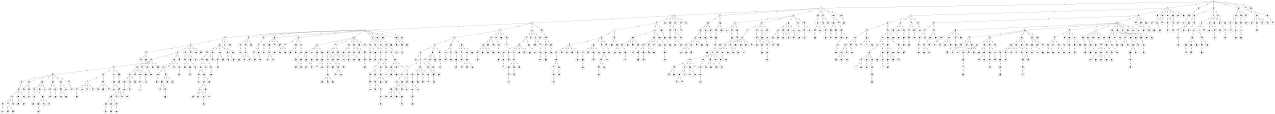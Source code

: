 graph G {
size="8.5,11;"
ratio = "expand;"
fixedsize="true;"
overlap="scale;"
node[shape=circle,width=.12,hight=.12,fontsize=12]
edge[fontsize=12]

0[label=" 0" color=black, pos="0.3395064,1.0962011!"];
1[label=" 1" color=black, pos="0.77637765,1.3582409!"];
2[label=" 2" color=black, pos="2.9423956,2.3498308!"];
3[label=" 3" color=black, pos="2.1134867,1.6582858!"];
4[label=" 4" color=black, pos="0.23690998,0.043900684!"];
5[label=" 5" color=black, pos="0.0029024966,0.4912035!"];
6[label=" 6" color=black, pos="2.8452371,0.11715505!"];
7[label=" 7" color=black, pos="1.3105057,2.2762075!"];
8[label=" 8" color=black, pos="1.2024013,2.4369255!"];
9[label=" 9" color=black, pos="2.1273454,2.5940299!"];
10[label=" 10" color=black, pos="0.078427997,0.57069494!"];
11[label=" 11" color=black, pos="1.0137232,1.511994!"];
12[label=" 12" color=black, pos="1.8530012,2.0099184!"];
13[label=" 13" color=black, pos="2.5220819,0.41030826!"];
14[label=" 14" color=black, pos="1.9890522,1.2205827!"];
15[label=" 15" color=black, pos="2.1786314,2.9495701!"];
16[label=" 16" color=black, pos="2.8691987,2.3598116!"];
17[label=" 17" color=black, pos="0.18166197,1.0662851!"];
18[label=" 18" color=black, pos="2.8977023,1.4520047!"];
19[label=" 19" color=black, pos="0.86596077,0.16205864!"];
20[label=" 20" color=black, pos="0.51989344,2.5748656!"];
21[label=" 21" color=black, pos="1.673099,2.4092944!"];
22[label=" 22" color=black, pos="1.5126372,0.9617092!"];
23[label=" 23" color=black, pos="2.1266673,2.0723013!"];
24[label=" 24" color=black, pos="0.29777489,2.9924101!"];
25[label=" 25" color=black, pos="0.38595448,1.7395268!"];
26[label=" 26" color=black, pos="0.69567522,1.1950823!"];
27[label=" 27" color=black, pos="1.1555302,0.28059793!"];
28[label=" 28" color=black, pos="0.52911799,2.717399!"];
29[label=" 29" color=black, pos="0.84063739,1.8643683!"];
30[label=" 30" color=black, pos="2.7565705,2.0445431!"];
31[label=" 31" color=black, pos="1.7373568,0.87910374!"];
32[label=" 32" color=black, pos="0.54895727,0.5145685!"];
33[label=" 33" color=black, pos="0.93020905,1.2185685!"];
34[label=" 34" color=black, pos="1.4456268,1.1875203!"];
35[label=" 35" color=black, pos="2.7707917,2.2765807!"];
36[label=" 36" color=black, pos="2.3235817,2.5021267!"];
37[label=" 37" color=black, pos="0.12067309,1.5174937!"];
38[label=" 38" color=black, pos="0.19257241,0.76048135!"];
39[label=" 39" color=black, pos="2.6788811,1.9650608!"];
40[label=" 40" color=black, pos="0.51109895,1.1627501!"];
41[label=" 41" color=black, pos="2.7337246,2.0671923!"];
42[label=" 42" color=black, pos="0.79496944,1.7805085!"];
43[label=" 43" color=black, pos="1.7228307,2.8656708!"];
44[label=" 44" color=black, pos="2.0510688,1.2106316!"];
45[label=" 45" color=black, pos="1.7342924,2.0489855!"];
46[label=" 46" color=black, pos="1.290162,1.856794!"];
47[label=" 47" color=black, pos="1.4490519,1.1968816!"];
48[label=" 48" color=black, pos="0.30148407,1.4014589!"];
49[label=" 49" color=black, pos="1.7409504,1.2145602!"];
50[label=" 50" color=black, pos="0.72336367,0.10168093!"];
51[label=" 51" color=black, pos="0.052157778,0.49260687!"];
52[label=" 52" color=black, pos="0.33514915,0.27496847!"];
53[label=" 53" color=black, pos="1.4313637,2.9963063!"];
54[label=" 54" color=black, pos="1.1334208,2.6905689!"];
55[label=" 55" color=black, pos="2.6749551,0.54262359!"];
56[label=" 56" color=black, pos="0.24708219,0.011647853!"];
57[label=" 57" color=black, pos="2.4127336,2.5239524!"];
58[label=" 58" color=black, pos="2.2212767,0.58229168!"];
59[label=" 59" color=black, pos="2.592985,0.37666102!"];
60[label=" 60" color=black, pos="2.778137,0.99757569!"];
61[label=" 61" color=black, pos="0.97558344,2.9310265!"];
62[label=" 62" color=black, pos="2.8469823,1.6914769!"];
63[label=" 63" color=black, pos="2.5090459,0.49837656!"];
64[label=" 64" color=black, pos="1.178183,2.7441606!"];
65[label=" 65" color=black, pos="1.7362324,0.72701388!"];
66[label=" 66" color=black, pos="2.8937463,1.2309435!"];
67[label=" 67" color=black, pos="2.3842041,2.4148655!"];
68[label=" 68" color=black, pos="0.25923403,0.37184188!"];
69[label=" 69" color=black, pos="0.40632318,2.3438217!"];
70[label=" 70" color=black, pos="0.92446375,0.77524294!"];
71[label=" 71" color=black, pos="0.26939917,2.1896377!"];
72[label=" 72" color=black, pos="0.78364392,2.0384988!"];
73[label=" 73" color=black, pos="1.2019113,1.4773854!"];
74[label=" 74" color=black, pos="2.0748182,1.5823889!"];
75[label=" 75" color=black, pos="2.3159335,1.6213635!"];
76[label=" 76" color=black, pos="0.40969548,0.80998502!"];
77[label=" 77" color=black, pos="0.29607372,1.0693242!"];
78[label=" 78" color=black, pos="1.1891054,2.6540471!"];
79[label=" 79" color=black, pos="1.1181866,1.9060867!"];
80[label=" 80" color=black, pos="0.77748304,2.4217069!"];
81[label=" 81" color=black, pos="2.7100981,2.0750519!"];
82[label=" 82" color=black, pos="2.6074213,2.2439387!"];
83[label=" 83" color=black, pos="1.6546951,1.4985224!"];
84[label=" 84" color=black, pos="2.8585075,1.8804092!"];
85[label=" 85" color=black, pos="2.4623141,2.3751187!"];
86[label=" 86" color=black, pos="0.79430055,0.10992399!"];
87[label=" 87" color=black, pos="1.8728505,1.8143177!"];
88[label=" 88" color=black, pos="2.9605961,2.6297279!"];
89[label=" 89" color=black, pos="1.1351169,2.4556106!"];
90[label=" 90" color=black, pos="0.36222058,1.6658931!"];
91[label=" 91" color=black, pos="0.56485135,0.081306294!"];
92[label=" 92" color=black, pos="1.4729228,1.57794!"];
93[label=" 93" color=black, pos="2.911449,0.58665643!"];
94[label=" 94" color=black, pos="0.98222448,1.6182367!"];
95[label=" 95" color=black, pos="2.7125911,0.50540856!"];
96[label=" 96" color=black, pos="0.66857901,1.3438815!"];
97[label=" 97" color=black, pos="0.83991624,0.54623421!"];
98[label=" 98" color=black, pos="2.4990413,0.21905252!"];
99[label=" 99" color=black, pos="2.3765427,1.4872515!"];
100[label=" 100" color=black, pos="0.26207436,1.7847025!"];
101[label=" 101" color=black, pos="2.0182502,0.87927284!"];
102[label=" 102" color=black, pos="1.0679394,1.8555497!"];
103[label=" 103" color=black, pos="0.93006394,0.45371775!"];
104[label=" 104" color=black, pos="1.4960947,0.40233892!"];
105[label=" 105" color=black, pos="1.5970913,2.5381478!"];
106[label=" 106" color=black, pos="2.1607004,1.1600252!"];
107[label=" 107" color=black, pos="0.057559087,1.3867087!"];
108[label=" 108" color=black, pos="2.7124682,1.4931568!"];
109[label=" 109" color=black, pos="1.5427703,2.7311931!"];
110[label=" 110" color=black, pos="1.8699391,2.3912402!"];
111[label=" 111" color=black, pos="1.9477011,2.398646!"];
112[label=" 112" color=black, pos="0.64255717,1.7798067!"];
113[label=" 113" color=black, pos="1.7495581,0.3357811!"];
114[label=" 114" color=black, pos="0.075154719,1.4475017!"];
115[label=" 115" color=black, pos="0.14308306,1.4523473!"];
116[label=" 116" color=black, pos="1.0056217,1.5862697!"];
117[label=" 117" color=black, pos="0.31793364,1.1591016!"];
118[label=" 118" color=black, pos="0.90420565,0.98787587!"];
119[label=" 119" color=black, pos="2.3952997,1.2957025!"];
120[label=" 120" color=black, pos="1.1875069,2.2775054!"];
121[label=" 121" color=black, pos="2.3934636,0.84732347!"];
122[label=" 122" color=black, pos="1.1090928,1.6013321!"];
123[label=" 123" color=black, pos="1.1290356,2.1077272!"];
124[label=" 124" color=black, pos="1.9991834,1.6830492!"];
125[label=" 125" color=black, pos="2.0114597,0.50498983!"];
126[label=" 126" color=black, pos="1.3924927,2.7675721!"];
127[label=" 127" color=black, pos="0.87938762,1.8256493!"];
128[label=" 128" color=black, pos="0.13878373,0.0039594467!"];
129[label=" 129" color=black, pos="1.7164412,0.00086567085!"];
130[label=" 130" color=black, pos="0.14610805,2.07771!"];
131[label=" 131" color=black, pos="1.6558772,2.4098009!"];
132[label=" 132" color=black, pos="0.87943403,2.9721776!"];
133[label=" 133" color=black, pos="0.93500102,0.80655913!"];
134[label=" 134" color=black, pos="0.97003318,2.1152861!"];
135[label=" 135" color=black, pos="1.6374058,1.9163153!"];
136[label=" 136" color=black, pos="1.0440902,2.3084369!"];
137[label=" 137" color=black, pos="0.77155764,1.5860655!"];
138[label=" 138" color=black, pos="1.9115003,0.19280931!"];
139[label=" 139" color=black, pos="0.84921257,2.2224381!"];
140[label=" 140" color=black, pos="1.6954603,0.61954036!"];
141[label=" 141" color=black, pos="1.6717833,1.9579551!"];
142[label=" 142" color=black, pos="2.0002307,2.4912372!"];
143[label=" 143" color=black, pos="0.014176656,0.413826!"];
144[label=" 144" color=black, pos="0.32782724,1.8187982!"];
145[label=" 145" color=black, pos="2.0315654,2.0170506!"];
146[label=" 146" color=black, pos="0.068639098,0.51044324!"];
147[label=" 147" color=black, pos="0.81247009,2.6464983!"];
148[label=" 148" color=black, pos="1.9274971,0.13839176!"];
149[label=" 149" color=black, pos="2.6921381,1.2410968!"];
150[label=" 150" color=black, pos="1.169588,2.3300053!"];
151[label=" 151" color=black, pos="2.1398866,1.2420315!"];
152[label=" 152" color=black, pos="0.46609418,1.5670987!"];
153[label=" 153" color=black, pos="1.4656934,0.44072527!"];
154[label=" 154" color=black, pos="1.7940092,2.4521842!"];
155[label=" 155" color=black, pos="0.68404987,1.1144097!"];
156[label=" 156" color=black, pos="0.36472108,1.2108274!"];
157[label=" 157" color=black, pos="2.3491483,0.74922805!"];
158[label=" 158" color=black, pos="1.1842583,0.70250097!"];
159[label=" 159" color=black, pos="1.8230647,1.7918588!"];
160[label=" 160" color=black, pos="0.0053621982,2.7868185!"];
161[label=" 161" color=black, pos="2.9431068,0.0053880918!"];
162[label=" 162" color=black, pos="2.1787122,1.3435953!"];
163[label=" 163" color=black, pos="0.5562547,0.47430912!"];
164[label=" 164" color=black, pos="0.71080642,0.977835!"];
165[label=" 165" color=black, pos="1.1370608,2.578691!"];
166[label=" 166" color=black, pos="0.80629644,0.64546408!"];
167[label=" 167" color=black, pos="0.22572444,2.9185201!"];
168[label=" 168" color=black, pos="2.7962803,2.7021422!"];
169[label=" 169" color=black, pos="0.93288224,0.47650307!"];
170[label=" 170" color=black, pos="0.16510258,0.97435657!"];
171[label=" 171" color=black, pos="0.27810329,1.6423331!"];
172[label=" 172" color=black, pos="1.1338022,2.0488644!"];
173[label=" 173" color=black, pos="2.3472311,1.5921822!"];
174[label=" 174" color=black, pos="0.90874735,0.78288872!"];
175[label=" 175" color=black, pos="1.6749691,1.3655584!"];
176[label=" 176" color=black, pos="2.4067473,0.21063652!"];
177[label=" 177" color=black, pos="1.775231,0.45122399!"];
178[label=" 178" color=black, pos="0.50723793,1.6616908!"];
179[label=" 179" color=black, pos="0.87424625,2.7742509!"];
180[label=" 180" color=black, pos="0.92419197,0.27891151!"];
181[label=" 181" color=black, pos="1.4506707,1.4249507!"];
182[label=" 182" color=black, pos="0.10873996,2.4938899!"];
183[label=" 183" color=black, pos="0.90924815,0.25495848!"];
184[label=" 184" color=black, pos="2.9271489,0.65562496!"];
185[label=" 185" color=black, pos="2.1527346,0.64271345!"];
186[label=" 186" color=black, pos="0.53242951,0.44531376!"];
187[label=" 187" color=black, pos="1.6084282,0.41472424!"];
188[label=" 188" color=black, pos="1.04268,2.8040433!"];
189[label=" 189" color=black, pos="2.5647294,2.8527688!"];
190[label=" 190" color=black, pos="2.4368333,2.4571785!"];
191[label=" 191" color=black, pos="0.20610693,2.6620769!"];
192[label=" 192" color=black, pos="1.177732,1.8356358!"];
193[label=" 193" color=black, pos="2.4245508,2.9904391!"];
194[label=" 194" color=black, pos="2.7827535,1.3636561!"];
195[label=" 195" color=black, pos="0.65531754,2.9238018!"];
196[label=" 196" color=black, pos="0.47201605,1.1913483!"];
197[label=" 197" color=black, pos="1.956839,1.7102149!"];
198[label=" 198" color=black, pos="1.3907757,2.7397537!"];
199[label=" 199" color=black, pos="1.8795303,0.73013853!"];
200[label=" 200" color=black, pos="1.7195324,1.3877288!"];
201[label=" 201" color=black, pos="1.0441235,1.1010635!"];
202[label=" 202" color=black, pos="2.8139208,2.2180586!"];
203[label=" 203" color=black, pos="0.24309987,0.16723589!"];
204[label=" 204" color=black, pos="0.86970553,2.7518614!"];
205[label=" 205" color=black, pos="2.4027013,2.2202168!"];
206[label=" 206" color=black, pos="1.6294697,0.39035966!"];
207[label=" 207" color=black, pos="1.3618011,2.5662623!"];
208[label=" 208" color=black, pos="1.6862725,1.2254168!"];
209[label=" 209" color=black, pos="2.3321591,0.55727292!"];
210[label=" 210" color=black, pos="1.7911999,0.61531822!"];
211[label=" 211" color=black, pos="2.917192,0.74941566!"];
212[label=" 212" color=black, pos="2.1411383,2.613442!"];
213[label=" 213" color=black, pos="1.9633534,0.33731653!"];
214[label=" 214" color=black, pos="2.7936294,0.10182306!"];
215[label=" 215" color=black, pos="1.8481744,1.2367641!"];
216[label=" 216" color=black, pos="2.6220765,2.2648428!"];
217[label=" 217" color=black, pos="1.7886611,2.1003155!"];
218[label=" 218" color=black, pos="2.5974473,0.61416078!"];
219[label=" 219" color=black, pos="1.4981878,0.3015368!"];
220[label=" 220" color=black, pos="2.8648535,0.18316562!"];
221[label=" 221" color=black, pos="0.74863767,0.42102994!"];
222[label=" 222" color=black, pos="0.24815833,1.6976975!"];
223[label=" 223" color=black, pos="2.1909384,1.6307796!"];
224[label=" 224" color=black, pos="1.3966424,0.76725044!"];
225[label=" 225" color=black, pos="1.7177381,2.7651646!"];
226[label=" 226" color=black, pos="2.5831996,2.8298247!"];
227[label=" 227" color=black, pos="1.7429018,2.7207135!"];
228[label=" 228" color=black, pos="0.046340288,0.43596219!"];
229[label=" 229" color=black, pos="2.4243612,1.337245!"];
230[label=" 230" color=black, pos="0.37984514,1.7688523!"];
231[label=" 231" color=black, pos="1.969404,0.38379836!"];
232[label=" 232" color=black, pos="2.2952542,1.55135!"];
233[label=" 233" color=black, pos="0.018614706,2.3281777!"];
234[label=" 234" color=black, pos="0.69583989,1.6832017!"];
235[label=" 235" color=black, pos="0.28936384,0.046496988!"];
236[label=" 236" color=black, pos="2.3077943,0.13068208!"];
237[label=" 237" color=black, pos="0.33945131,0.40467512!"];
238[label=" 238" color=black, pos="0.50286954,0.29007995!"];
239[label=" 239" color=black, pos="2.5731593,1.83832!"];
240[label=" 240" color=black, pos="2.8249271,2.8814059!"];
241[label=" 241" color=black, pos="1.7061845,1.4453561!"];
242[label=" 242" color=black, pos="0.36758599,1.8407661!"];
243[label=" 243" color=black, pos="1.532473,1.992654!"];
244[label=" 244" color=black, pos="1.3697222,0.57242287!"];
245[label=" 245" color=black, pos="2.5912631,2.42847!"];
246[label=" 246" color=black, pos="1.1506254,2.5664062!"];
247[label=" 247" color=black, pos="1.3924283,1.5921982!"];
248[label=" 248" color=black, pos="2.7943962,2.0608972!"];
249[label=" 249" color=black, pos="2.6831877,1.9026051!"];
250[label=" 250" color=black, pos="0.63481113,0.70772349!"];
251[label=" 251" color=black, pos="1.6306342,1.0075515!"];
252[label=" 252" color=black, pos="2.8237135,1.70953!"];
253[label=" 253" color=black, pos="2.5570723,2.5091092!"];
254[label=" 254" color=black, pos="1.85655,0.43148243!"];
255[label=" 255" color=black, pos="2.4802416,1.4663336!"];
256[label=" 256" color=black, pos="1.4972847,0.77521845!"];
257[label=" 257" color=black, pos="1.0334841,0.23124603!"];
258[label=" 258" color=black, pos="0.42119465,0.83557937!"];
259[label=" 259" color=black, pos="2.639347,0.052185314!"];
260[label=" 260" color=black, pos="1.4231052,1.878037!"];
261[label=" 261" color=black, pos="0.89971535,1.6878753!"];
262[label=" 262" color=black, pos="2.4626617,1.0052436!"];
263[label=" 263" color=black, pos="2.1430383,0.21754111!"];
264[label=" 264" color=black, pos="1.998808,2.8207954!"];
265[label=" 265" color=black, pos="0.67058306,1.7005873!"];
266[label=" 266" color=black, pos="0.99101096,1.1436066!"];
267[label=" 267" color=black, pos="1.3792975,0.093418383!"];
268[label=" 268" color=black, pos="2.9575072,0.78258022!"];
269[label=" 269" color=black, pos="2.3586017,2.6134879!"];
270[label=" 270" color=black, pos="2.5898132,0.76416671!"];
271[label=" 271" color=black, pos="1.0903086,0.37317455!"];
272[label=" 272" color=black, pos="0.97446737,2.1214086!"];
273[label=" 273" color=black, pos="1.2460114,1.7368281!"];
274[label=" 274" color=black, pos="2.3581626,0.86738028!"];
275[label=" 275" color=black, pos="0.076226587,1.5398627!"];
276[label=" 276" color=black, pos="1.9322541,1.8909563!"];
277[label=" 277" color=black, pos="2.7928985,1.1121192!"];
278[label=" 278" color=black, pos="2.1231757,2.1155632!"];
279[label=" 279" color=black, pos="1.8579937,0.30260084!"];
280[label=" 280" color=black, pos="2.6827077,1.4775115!"];
281[label=" 281" color=black, pos="2.2460054,1.1657414!"];
282[label=" 282" color=black, pos="1.0947743,1.341628!"];
283[label=" 283" color=black, pos="0.99392036,2.2047347!"];
284[label=" 284" color=black, pos="2.2039337,0.21703022!"];
285[label=" 285" color=black, pos="0.60013529,0.37954379!"];
286[label=" 286" color=black, pos="2.2054352,1.9367952!"];
287[label=" 287" color=black, pos="0.98384467,2.89589!"];
288[label=" 288" color=black, pos="0.66340553,0.5952714!"];
289[label=" 289" color=black, pos="1.5877411,1.5135788!"];
290[label=" 290" color=black, pos="1.7941345,2.8535164!"];
291[label=" 291" color=black, pos="0.73669752,2.7142293!"];
292[label=" 292" color=black, pos="2.1539422,0.93746334!"];
293[label=" 293" color=black, pos="1.2604089,1.4773884!"];
294[label=" 294" color=black, pos="2.8121141,1.5292731!"];
295[label=" 295" color=black, pos="2.6535797,2.4625111!"];
296[label=" 296" color=black, pos="0.79856451,2.2263962!"];
297[label=" 297" color=black, pos="0.81879531,2.0688211!"];
298[label=" 298" color=black, pos="1.5951818,0.40098468!"];
299[label=" 299" color=black, pos="1.9805886,1.2725105!"];
300[label=" 300" color=black, pos="1.0464735,1.8886082!"];
301[label=" 301" color=black, pos="0.52698097,0.77272656!"];
302[label=" 302" color=black, pos="0.7801803,2.1350538!"];
303[label=" 303" color=black, pos="0.72716266,2.7507453!"];
304[label=" 304" color=black, pos="2.6553474,0.91203278!"];
305[label=" 305" color=black, pos="0.71711639,0.087072516!"];
306[label=" 306" color=black, pos="0.9031913,1.6441775!"];
307[label=" 307" color=black, pos="0.60327119,2.0183106!"];
308[label=" 308" color=black, pos="1.1266619,2.9566271!"];
309[label=" 309" color=black, pos="2.2729155,0.99273789!"];
310[label=" 310" color=black, pos="0.0313533,0.48685579!"];
311[label=" 311" color=black, pos="2.7253566,2.2842431!"];
312[label=" 312" color=black, pos="0.21474245,2.8548467!"];
313[label=" 313" color=black, pos="0.17712977,1.244157!"];
314[label=" 314" color=black, pos="1.4299764,1.9641009!"];
315[label=" 315" color=black, pos="2.8050225,2.6829923!"];
316[label=" 316" color=black, pos="2.8893303,1.5853272!"];
317[label=" 317" color=black, pos="1.3689731,0.2153416!"];
318[label=" 318" color=black, pos="1.7058568,0.15884233!"];
319[label=" 319" color=black, pos="1.9397984,0.81191738!"];
320[label=" 320" color=black, pos="0.63936139,2.0863997!"];
321[label=" 321" color=black, pos="0.60868325,1.8968122!"];
322[label=" 322" color=black, pos="0.21889127,0.07190722!"];
323[label=" 323" color=black, pos="2.8433247,2.9555982!"];
324[label=" 324" color=black, pos="0.39451889,2.8949008!"];
325[label=" 325" color=black, pos="0.11899054,1.1638183!"];
326[label=" 326" color=black, pos="1.8124398,2.2560607!"];
327[label=" 327" color=black, pos="0.76574613,2.9067792!"];
328[label=" 328" color=black, pos="2.7347422,0.22159867!"];
329[label=" 329" color=black, pos="1.3237356,0.38208506!"];
330[label=" 330" color=black, pos="0.97932402,0.56654069!"];
331[label=" 331" color=black, pos="1.2088918,1.5553037!"];
332[label=" 332" color=black, pos="0.063064302,2.3669026!"];
333[label=" 333" color=black, pos="2.560447,0.0069021848!"];
334[label=" 334" color=black, pos="0.85338163,1.1251251!"];
335[label=" 335" color=black, pos="1.330941,0.024235289!"];
336[label=" 336" color=black, pos="2.0250831,2.4091086!"];
337[label=" 337" color=black, pos="2.3642449,0.89144561!"];
338[label=" 338" color=black, pos="1.245186,1.1662176!"];
339[label=" 339" color=black, pos="0.98012518,0.057488445!"];
340[label=" 340" color=black, pos="2.1717258,1.2252443!"];
341[label=" 341" color=black, pos="0.95511205,2.1050595!"];
342[label=" 342" color=black, pos="0.49510944,1.4276215!"];
343[label=" 343" color=black, pos="1.2620888,2.8917337!"];
344[label=" 344" color=black, pos="0.6976907,1.6359906!"];
345[label=" 345" color=black, pos="0.092036056,0.40550443!"];
346[label=" 346" color=black, pos="1.9854225,2.7912998!"];
347[label=" 347" color=black, pos="2.2932432,0.008737131!"];
348[label=" 348" color=black, pos="2.2731793,1.1971417!"];
349[label=" 349" color=black, pos="2.466128,2.0367851!"];
350[label=" 350" color=black, pos="1.5323858,0.78728788!"];
351[label=" 351" color=black, pos="1.9162633,0.081646451!"];
352[label=" 352" color=black, pos="2.9798639,2.6758895!"];
353[label=" 353" color=black, pos="1.2450732,0.40912204!"];
354[label=" 354" color=black, pos="0.65311593,1.1960433!"];
355[label=" 355" color=black, pos="0.049210121,0.41132818!"];
356[label=" 356" color=black, pos="2.4387619,1.5506809!"];
357[label=" 357" color=black, pos="0.91067117,1.8661272!"];
358[label=" 358" color=black, pos="1.0518725,1.2375316!"];
359[label=" 359" color=black, pos="2.3324367,0.5820897!"];
360[label=" 360" color=black, pos="2.0368151,0.38420062!"];
361[label=" 361" color=black, pos="0.33937317,0.51238388!"];
362[label=" 362" color=black, pos="0.99374451,1.9388483!"];
363[label=" 363" color=black, pos="0.9132076,0.3653441!"];
364[label=" 364" color=black, pos="0.95864637,1.2568593!"];
365[label=" 365" color=black, pos="2.5034909,1.3123745!"];
366[label=" 366" color=black, pos="2.7764017,2.5234991!"];
367[label=" 367" color=black, pos="1.8690842,1.421139!"];
368[label=" 368" color=black, pos="0.36356803,0.1877875!"];
369[label=" 369" color=black, pos="0.59866226,2.6954303!"];
370[label=" 370" color=black, pos="2.4085986,0.63536141!"];
371[label=" 371" color=black, pos="0.98445505,2.6737756!"];
372[label=" 372" color=black, pos="0.91673048,2.812419!"];
373[label=" 373" color=black, pos="2.0536215,1.9755848!"];
374[label=" 374" color=black, pos="2.6746997,0.93886148!"];
375[label=" 375" color=black, pos="1.6046727,0.44968313!"];
376[label=" 376" color=black, pos="0.16534007,0.6711819!"];
377[label=" 377" color=black, pos="1.337642,0.3564091!"];
378[label=" 378" color=black, pos="1.0008908,0.068046745!"];
379[label=" 379" color=black, pos="0.99247603,2.9284473!"];
380[label=" 380" color=black, pos="2.6724573,2.3294279!"];
381[label=" 381" color=black, pos="1.8656598,0.55610191!"];
382[label=" 382" color=black, pos="2.8040965,1.0841433!"];
383[label=" 383" color=black, pos="1.8549638,1.3770099!"];
384[label=" 384" color=black, pos="1.1712971,1.7843062!"];
385[label=" 385" color=black, pos="0.41480397,0.25517969!"];
386[label=" 386" color=black, pos="1.1324859,1.4010407!"];
387[label=" 387" color=black, pos="2.0650488,1.0341684!"];
388[label=" 388" color=black, pos="1.0703542,0.46358489!"];
389[label=" 389" color=black, pos="0.6686089,0.47637344!"];
390[label=" 390" color=black, pos="0.51465018,1.8814746!"];
391[label=" 391" color=black, pos="1.0943432,2.3899179!"];
392[label=" 392" color=black, pos="0.30667616,2.7745794!"];
393[label=" 393" color=black, pos="0.3149395,0.13717492!"];
394[label=" 394" color=black, pos="2.3529855,1.5723872!"];
395[label=" 395" color=black, pos="0.86770354,1.1555404!"];
396[label=" 396" color=black, pos="1.9701519,1.8740718!"];
397[label=" 397" color=black, pos="2.6388121,2.1114662!"];
398[label=" 398" color=black, pos="0.91096195,2.5230763!"];
399[label=" 399" color=black, pos="0.25142513,1.2709454!"];
400[label=" 400" color=black, pos="2.0872184,2.2795814!"];
401[label=" 401" color=black, pos="2.0752839,2.8495832!"];
402[label=" 402" color=black, pos="1.9549719,0.84630364!"];
403[label=" 403" color=black, pos="2.0285261,0.76073322!"];
404[label=" 404" color=black, pos="0.62096935,0.63743874!"];
405[label=" 405" color=black, pos="1.9852502,2.4132437!"];
406[label=" 406" color=black, pos="2.7418456,1.9015173!"];
407[label=" 407" color=black, pos="1.8493142,2.5513721!"];
408[label=" 408" color=black, pos="2.2179875,0.33869051!"];
409[label=" 409" color=black, pos="2.2477098,1.7215407!"];
410[label=" 410" color=black, pos="1.6102442,0.025357228!"];
411[label=" 411" color=black, pos="2.5696884,1.6374483!"];
412[label=" 412" color=black, pos="2.4208954,0.4504392!"];
413[label=" 413" color=black, pos="0.023791926,1.3023577!"];
414[label=" 414" color=black, pos="0.80000292,0.75890834!"];
415[label=" 415" color=black, pos="0.37633768,1.5858498!"];
416[label=" 416" color=black, pos="0.14123389,0.88759655!"];
417[label=" 417" color=black, pos="2.112814,1.5916255!"];
418[label=" 418" color=black, pos="1.1769816,1.3618286!"];
419[label=" 419" color=black, pos="2.4030732,2.9373278!"];
420[label=" 420" color=black, pos="2.2741639,1.2301142!"];
421[label=" 421" color=black, pos="1.2514499,0.06359336!"];
422[label=" 422" color=black, pos="2.7363469,0.70077!"];
423[label=" 423" color=black, pos="1.1327821,0.70700972!"];
424[label=" 424" color=black, pos="2.2111601,0.66295973!"];
425[label=" 425" color=black, pos="0.20374355,1.0470324!"];
426[label=" 426" color=black, pos="2.8715679,1.1273952!"];
427[label=" 427" color=black, pos="1.4081378,2.0986097!"];
428[label=" 428" color=black, pos="0.45249004,2.9802575!"];
429[label=" 429" color=black, pos="2.8611957,1.7553928!"];
430[label=" 430" color=black, pos="0.86635253,1.7102271!"];
431[label=" 431" color=black, pos="1.7427826,1.2731506!"];
432[label=" 432" color=black, pos="0.011843109,1.2779167!"];
433[label=" 433" color=black, pos="1.1906956,1.5963118!"];
434[label=" 434" color=black, pos="2.7338101,1.3369046!"];
435[label=" 435" color=black, pos="1.7884301,0.82424956!"];
436[label=" 436" color=black, pos="2.7642382,1.9448601!"];
437[label=" 437" color=black, pos="2.8483579,1.2229765!"];
438[label=" 438" color=black, pos="1.1564157,1.713845!"];
439[label=" 439" color=black, pos="0.3504404,2.8531409!"];
440[label=" 440" color=black, pos="0.92310607,1.5778702!"];
441[label=" 441" color=black, pos="0.45600673,1.1760652!"];
442[label=" 442" color=black, pos="2.8978891,2.3317647!"];
443[label=" 443" color=black, pos="1.9484842,0.92723928!"];
444[label=" 444" color=black, pos="2.9605213,2.3381562!"];
445[label=" 445" color=black, pos="2.5723522,2.5235895!"];
446[label=" 446" color=black, pos="0.49433623,2.6279662!"];
447[label=" 447" color=black, pos="0.22443026,1.2070601!"];
448[label=" 448" color=black, pos="0.61216469,0.261338!"];
449[label=" 449" color=black, pos="2.9591123,2.2579882!"];
450[label=" 450" color=black, pos="1.950373,0.54332054!"];
451[label=" 451" color=black, pos="2.7457671,0.61157951!"];
452[label=" 452" color=black, pos="0.34265919,1.5151675!"];
453[label=" 453" color=black, pos="0.51086837,2.6437794!"];
454[label=" 454" color=black, pos="0.27619161,1.8499812!"];
455[label=" 455" color=black, pos="0.75285261,2.6481582!"];
456[label=" 456" color=black, pos="0.8419717,2.4331887!"];
457[label=" 457" color=black, pos="1.3468994,0.65808541!"];
458[label=" 458" color=black, pos="2.2809298,0.19612964!"];
459[label=" 459" color=black, pos="2.6719658,1.7329853!"];
460[label=" 460" color=black, pos="1.7574448,1.9296364!"];
461[label=" 461" color=black, pos="1.2869099,1.2735178!"];
462[label=" 462" color=black, pos="0.84516131,0.063723336!"];
463[label=" 463" color=black, pos="1.1805404,2.9630312!"];
464[label=" 464" color=black, pos="0.62137773,2.8235962!"];
465[label=" 465" color=black, pos="2.0873969,2.2655496!"];
466[label=" 466" color=black, pos="1.6830875,1.3950236!"];
467[label=" 467" color=black, pos="0.26938835,2.3696782!"];
468[label=" 468" color=black, pos="0.37616172,0.29514641!"];
469[label=" 469" color=black, pos="1.8727304,1.2261731!"];
470[label=" 470" color=black, pos="0.69216327,2.3159056!"];
471[label=" 471" color=black, pos="0.0017779241,1.8952158!"];
472[label=" 472" color=black, pos="0.67515678,2.5914328!"];
473[label=" 473" color=black, pos="2.2004935,2.1308803!"];
474[label=" 474" color=black, pos="1.3186616,0.23863434!"];
475[label=" 475" color=black, pos="0.65391279,1.6148831!"];
476[label=" 476" color=black, pos="0.90762723,0.6931461!"];
477[label=" 477" color=black, pos="0.47869376,2.4982493!"];
478[label=" 478" color=black, pos="2.2092155,1.0435607!"];
479[label=" 479" color=black, pos="0.093091812,1.8341491!"];
480[label=" 480" color=black, pos="0.65758853,2.5308022!"];
481[label=" 481" color=black, pos="1.2825643,2.7416631!"];
482[label=" 482" color=black, pos="0.18758642,2.1892758!"];
483[label=" 483" color=black, pos="1.58861,0.87157373!"];
484[label=" 484" color=black, pos="2.7141885,0.2765949!"];
485[label=" 485" color=black, pos="0.48403899,0.36373927!"];
486[label=" 486" color=black, pos="1.5889992,2.904248!"];
487[label=" 487" color=black, pos="2.3460766,1.4503396!"];
488[label=" 488" color=black, pos="0.16397906,1.8617472!"];
489[label=" 489" color=black, pos="0.64282437,1.0477692!"];
490[label=" 490" color=black, pos="2.5837077,1.67191!"];
491[label=" 491" color=black, pos="0.041203949,1.6685551!"];
492[label=" 492" color=black, pos="2.1082036,1.9482747!"];
493[label=" 493" color=black, pos="1.7199942,2.2854971!"];
494[label=" 494" color=black, pos="2.7193139,2.9910844!"];
495[label=" 495" color=black, pos="1.9281422,0.069055578!"];
496[label=" 496" color=black, pos="1.4225659,0.53866464!"];
497[label=" 497" color=black, pos="2.534213,2.895801!"];
498[label=" 498" color=black, pos="1.8234789,0.29023857!"];
499[label=" 499" color=black, pos="1.1111948,2.6200752!"];
500[label=" 500" color=black, pos="1.9039436,2.8116409!"];
501[label=" 501" color=black, pos="1.8803639,2.9329313!"];
502[label=" 502" color=black, pos="1.286883,0.66506829!"];
503[label=" 503" color=black, pos="2.3654397,0.30714657!"];
504[label=" 504" color=black, pos="1.6649266,1.8533958!"];
505[label=" 505" color=black, pos="0.43224506,1.3170604!"];
506[label=" 506" color=black, pos="0.31690788,1.1204067!"];
507[label=" 507" color=black, pos="2.5660926,1.647501!"];
508[label=" 508" color=black, pos="2.3088319,2.0939741!"];
509[label=" 509" color=black, pos="2.5562798,1.7888735!"];
510[label=" 510" color=black, pos="1.950921,2.0581881!"];
511[label=" 511" color=black, pos="2.1880657,2.1043663!"];
512[label=" 512" color=black, pos="0.21114589,0.052131889!"];
513[label=" 513" color=black, pos="2.706959,1.8991149!"];
514[label=" 514" color=black, pos="2.9764912,0.45196949!"];
515[label=" 515" color=black, pos="1.7600036,2.0126201!"];
516[label=" 516" color=black, pos="2.5586123,2.2580312!"];
517[label=" 517" color=black, pos="1.1334994,2.9580549!"];
518[label=" 518" color=black, pos="1.5008465,1.4007811!"];
519[label=" 519" color=black, pos="1.3815777,2.5419045!"];
520[label=" 520" color=black, pos="1.4629095,2.2361145!"];
521[label=" 521" color=black, pos="0.96322862,1.1937353!"];
522[label=" 522" color=black, pos="0.15475101,1.4823037!"];
523[label=" 523" color=black, pos="0.74517524,0.98359003!"];
524[label=" 524" color=black, pos="0.60151785,0.41867961!"];
525[label=" 525" color=black, pos="1.2885259,1.8194376!"];
526[label=" 526" color=black, pos="2.3929776,1.4782846!"];
527[label=" 527" color=black, pos="1.7253661,1.3672789!"];
528[label=" 528" color=black, pos="2.6142254,0.35814404!"];
529[label=" 529" color=black, pos="2.7386228,1.5171739!"];
530[label=" 530" color=black, pos="0.19758411,2.8081284!"];
531[label=" 531" color=black, pos="2.4944013,1.2465469!"];
532[label=" 532" color=black, pos="2.0333396,2.8309364!"];
533[label=" 533" color=black, pos="1.041961,2.111238!"];
534[label=" 534" color=black, pos="2.8705928,2.2094938!"];
535[label=" 535" color=black, pos="2.6097117,0.78423454!"];
536[label=" 536" color=black, pos="2.1801661,1.8013912!"];
537[label=" 537" color=black, pos="2.6942579,2.8121627!"];
538[label=" 538" color=black, pos="0.3180427,1.8346014!"];
539[label=" 539" color=black, pos="0.4120095,1.9083632!"];
540[label=" 540" color=black, pos="1.7463748,1.7672147!"];
541[label=" 541" color=black, pos="1.3896738,2.2232744!"];
542[label=" 542" color=black, pos="2.4679753,0.85622555!"];
543[label=" 543" color=black, pos="2.0095409,2.3016242!"];
544[label=" 544" color=black, pos="0.78283868,1.1084958!"];
545[label=" 545" color=black, pos="0.42158045,2.3689386!"];
546[label=" 546" color=black, pos="1.5409496,1.5520672!"];
547[label=" 547" color=black, pos="1.2846883,2.3983083!"];
548[label=" 548" color=black, pos="1.1997301,0.81939878!"];
549[label=" 549" color=black, pos="0.04397566,0.84967049!"];
550[label=" 550" color=black, pos="1.4754413,2.589638!"];
551[label=" 551" color=black, pos="1.3463561,2.6746892!"];
552[label=" 552" color=black, pos="1.9942775,1.6062914!"];
553[label=" 553" color=black, pos="2.7038435,1.1554811!"];
554[label=" 554" color=black, pos="2.17877,0.19775232!"];
555[label=" 555" color=black, pos="1.1679787,1.4945213!"];
556[label=" 556" color=black, pos="0.76158357,0.9571127!"];
557[label=" 557" color=black, pos="2.3565932,0.3175102!"];
558[label=" 558" color=black, pos="2.5126792,1.3170167!"];
559[label=" 559" color=black, pos="2.7984103,1.9882302!"];
560[label=" 560" color=black, pos="1.7748909,1.2085457!"];
561[label=" 561" color=black, pos="2.5697517,0.72352759!"];
562[label=" 562" color=black, pos="0.071575077,1.21198!"];
563[label=" 563" color=black, pos="0.51734051,2.6072626!"];
564[label=" 564" color=black, pos="2.0204214,2.0844833!"];
565[label=" 565" color=black, pos="2.3711585,2.2090491!"];
566[label=" 566" color=black, pos="0.30914168,2.7428731!"];
567[label=" 567" color=black, pos="2.5177717,0.9002398!"];
568[label=" 568" color=black, pos="1.325625,0.77139696!"];
569[label=" 569" color=black, pos="2.4728123,0.64389832!"];
570[label=" 570" color=black, pos="2.4162045,2.7839412!"];
571[label=" 571" color=black, pos="1.5623796,1.212469!"];
572[label=" 572" color=black, pos="1.9555791,2.9598155!"];
573[label=" 573" color=black, pos="1.6989459,1.2105753!"];
574[label=" 574" color=black, pos="0.6949304,1.1156395!"];
575[label=" 575" color=black, pos="1.6845517,2.5053646!"];
576[label=" 576" color=black, pos="1.1246649,0.90555333!"];
577[label=" 577" color=black, pos="1.7716861,2.1418646!"];
578[label=" 578" color=black, pos="2.40533,1.1214356!"];
579[label=" 579" color=black, pos="0.31700961,0.55051048!"];
580[label=" 580" color=black, pos="2.630857,2.5993263!"];
581[label=" 581" color=black, pos="1.6791906,1.3378903!"];
582[label=" 582" color=black, pos="0.76334997,0.58682304!"];
583[label=" 583" color=black, pos="1.4694092,1.4580784!"];
584[label=" 584" color=black, pos="0.36894923,2.1915513!"];
585[label=" 585" color=black, pos="0.9130834,1.3285259!"];
586[label=" 586" color=black, pos="1.2592217,1.2861229!"];
587[label=" 587" color=black, pos="2.7838661,0.84882005!"];
588[label=" 588" color=black, pos="2.3469594,1.7445259!"];
589[label=" 589" color=black, pos="1.2580479,2.4002709!"];
590[label=" 590" color=black, pos="1.5359461,1.4692996!"];
591[label=" 591" color=black, pos="0.07928162,1.5994294!"];
592[label=" 592" color=black, pos="1.2910097,1.5888662!"];
593[label=" 593" color=black, pos="1.1243966,2.5225065!"];
594[label=" 594" color=black, pos="1.3673536,0.95984971!"];
595[label=" 595" color=black, pos="1.6452628,0.5659428!"];
596[label=" 596" color=black, pos="2.2568161,0.018372104!"];
597[label=" 597" color=black, pos="2.3928849,2.5362618!"];
598[label=" 598" color=black, pos="1.405737,0.93418629!"];
599[label=" 599" color=black, pos="1.9329393,0.93324945!"];
600[label=" 600" color=black, pos="2.3245964,0.42804221!"];
601[label=" 601" color=black, pos="2.4395078,2.8326113!"];
602[label=" 602" color=black, pos="2.7591781,0.95808116!"];
603[label=" 603" color=black, pos="2.6011308,2.396663!"];
604[label=" 604" color=black, pos="1.8344926,2.3728108!"];
605[label=" 605" color=black, pos="1.8336782,1.1562085!"];
606[label=" 606" color=black, pos="2.914634,1.7244337!"];
607[label=" 607" color=black, pos="0.62401049,1.0715224!"];
608[label=" 608" color=black, pos="1.1797988,1.3975998!"];
609[label=" 609" color=black, pos="1.4501133,0.42616807!"];
610[label=" 610" color=black, pos="0.02267218,2.6137323!"];
611[label=" 611" color=black, pos="0.90827319,1.4817498!"];
612[label=" 612" color=black, pos="0.42543042,0.97014337!"];
613[label=" 613" color=black, pos="1.7636333,2.4985237!"];
614[label=" 614" color=black, pos="0.21674671,1.5258406!"];
615[label=" 615" color=black, pos="1.8806406,1.7893641!"];
616[label=" 616" color=black, pos="1.0969276,2.6797461!"];
617[label=" 617" color=black, pos="0.41717503,0.75633232!"];
618[label=" 618" color=black, pos="1.4901634,0.063650186!"];
619[label=" 619" color=black, pos="0.38045988,2.1412024!"];
620[label=" 620" color=black, pos="0.3999607,2.0649989!"];
621[label=" 621" color=black, pos="2.2376977,2.8418613!"];
622[label=" 622" color=black, pos="1.78648,1.2952016!"];
623[label=" 623" color=black, pos="0.96506487,0.72756018!"];
624[label=" 624" color=black, pos="1.2715296,1.6090334!"];
625[label=" 625" color=black, pos="0.5132205,2.1285518!"];
626[label=" 626" color=black, pos="0.73543033,0.40182053!"];
627[label=" 627" color=black, pos="1.737602,2.9217805!"];
628[label=" 628" color=black, pos="0.65436879,0.30115671!"];
629[label=" 629" color=black, pos="1.550302,2.3465109!"];
630[label=" 630" color=black, pos="2.5107198,2.0039027!"];
631[label=" 631" color=black, pos="1.7262782,1.5377772!"];
632[label=" 632" color=black, pos="0.13876921,1.6865123!"];
633[label=" 633" color=black, pos="2.5121763,2.6553736!"];
634[label=" 634" color=black, pos="0.0072660986,0.36349685!"];
635[label=" 635" color=black, pos="2.6002171,1.8824308!"];
636[label=" 636" color=black, pos="2.2720568,2.1466524!"];
637[label=" 637" color=black, pos="0.32660551,2.1591408!"];
638[label=" 638" color=black, pos="0.13487584,0.31311003!"];
639[label=" 639" color=black, pos="2.8945064,0.85896176!"];
640[label=" 640" color=black, pos="0.99769779,0.68526535!"];
641[label=" 641" color=black, pos="0.3605382,1.7574808!"];
642[label=" 642" color=black, pos="2.3978331,2.1126724!"];
643[label=" 643" color=black, pos="0.40625498,2.2526362!"];
644[label=" 644" color=black, pos="1.1786908,1.5006705!"];
645[label=" 645" color=black, pos="1.8924519,0.34262163!"];
646[label=" 646" color=black, pos="1.8228549,2.8884818!"];
647[label=" 647" color=black, pos="1.5066189,1.7506369!"];
648[label=" 648" color=black, pos="2.2929177,1.0141908!"];
649[label=" 649" color=black, pos="1.7765413,2.0212602!"];
650[label=" 650" color=black, pos="0.89264912,2.1724246!"];
651[label=" 651" color=black, pos="1.1290358,2.9772159!"];
652[label=" 652" color=black, pos="2.8243494,1.8130229!"];
653[label=" 653" color=black, pos="2.1376977,1.7441291!"];
654[label=" 654" color=black, pos="1.8113762,2.6779139!"];
655[label=" 655" color=black, pos="1.3800545,0.82231169!"];
656[label=" 656" color=black, pos="2.8644531,2.326428!"];
657[label=" 657" color=black, pos="0.60817396,2.8153688!"];
658[label=" 658" color=black, pos="0.48162073,2.7997272!"];
659[label=" 659" color=black, pos="2.4128542,2.9183831!"];
660[label=" 660" color=black, pos="2.2548294,1.954005!"];
661[label=" 661" color=black, pos="1.8870506,0.35307968!"];
662[label=" 662" color=black, pos="2.3307451,0.016421786!"];
663[label=" 663" color=black, pos="1.4595444,0.38377179!"];
664[label=" 664" color=black, pos="1.6752359,1.9649918!"];
665[label=" 665" color=black, pos="1.057888,0.78423295!"];
666[label=" 666" color=black, pos="0.76815397,0.15016525!"];
667[label=" 667" color=black, pos="2.3609032,0.41821186!"];
668[label=" 668" color=black, pos="1.7999544,0.0082596792!"];
669[label=" 669" color=black, pos="0.07035106,0.38543175!"];
670[label=" 670" color=black, pos="2.3923329,0.1118958!"];
671[label=" 671" color=black, pos="1.240587,2.1758747!"];
672[label=" 672" color=black, pos="1.2058674,0.1992328!"];
673[label=" 673" color=black, pos="2.9212271,0.80326405!"];
674[label=" 674" color=black, pos="0.56742588,1.8703893!"];
675[label=" 675" color=black, pos="0.021977691,1.5440616!"];
676[label=" 676" color=black, pos="1.660818,2.5089371!"];
677[label=" 677" color=black, pos="1.9136607,2.1322653!"];
678[label=" 678" color=black, pos="0.29622242,2.1578708!"];
679[label=" 679" color=black, pos="2.7398286,1.4526324!"];
680[label=" 680" color=black, pos="1.4746121,1.2094514!"];
681[label=" 681" color=black, pos="0.63533091,2.0852202!"];
682[label=" 682" color=black, pos="2.9661447,0.13108584!"];
683[label=" 683" color=black, pos="0.24421065,2.8100545!"];
684[label=" 684" color=black, pos="0.22746874,2.6361978!"];
685[label=" 685" color=black, pos="1.2133605,0.44712294!"];
686[label=" 686" color=black, pos="2.0126241,0.046392394!"];
687[label=" 687" color=black, pos="2.9387393,2.6981487!"];
688[label=" 688" color=black, pos="2.1508899,2.8091905!"];
689[label=" 689" color=black, pos="2.9203155,1.9889776!"];
690[label=" 690" color=black, pos="1.8500203,1.8745826!"];
691[label=" 691" color=black, pos="0.79521089,0.9992596!"];
692[label=" 692" color=black, pos="1.0036288,0.16380902!"];
693[label=" 693" color=black, pos="1.4039204,2.7265723!"];
694[label=" 694" color=black, pos="0.21592572,0.16899712!"];
695[label=" 695" color=black, pos="0.27198948,2.5680163!"];
696[label=" 696" color=black, pos="1.7747459,0.2091002!"];
697[label=" 697" color=black, pos="2.2716176,2.5815217!"];
698[label=" 698" color=black, pos="0.31814125,1.2158688!"];
699[label=" 699" color=black, pos="1.1407415,2.1360318!"];
700[label=" 700" color=black, pos="0.8505858,1.3613597!"];
701[label=" 701" color=black, pos="0.91077276,0.67105059!"];
702[label=" 702" color=black, pos="1.8608967,1.2813635!"];
703[label=" 703" color=black, pos="0.70719355,0.55576561!"];
704[label=" 704" color=black, pos="0.2265867,0.17700092!"];
705[label=" 705" color=black, pos="1.9629436,1.6198422!"];
706[label=" 706" color=black, pos="2.2146269,0.394437!"];
707[label=" 707" color=black, pos="0.05083952,2.4997386!"];
708[label=" 708" color=black, pos="1.8303096,0.15593148!"];
709[label=" 709" color=black, pos="2.9490303,2.8677808!"];
710[label=" 710" color=black, pos="2.6670298,2.9428132!"];
711[label=" 711" color=black, pos="2.9985241,2.8561628!"];
712[label=" 712" color=black, pos="0.26344465,1.7233152!"];
713[label=" 713" color=black, pos="0.79168631,2.5074731!"];
714[label=" 714" color=black, pos="2.1788685,0.36168151!"];
715[label=" 715" color=black, pos="2.4323789,2.1311333!"];
716[label=" 716" color=black, pos="1.7225184,1.0037708!"];
717[label=" 717" color=black, pos="2.1140469,1.4814757!"];
718[label=" 718" color=black, pos="0.020695933,0.15529996!"];
719[label=" 719" color=black, pos="2.9228677,1.2443309!"];
720[label=" 720" color=black, pos="2.0446265,1.4127007!"];
721[label=" 721" color=black, pos="2.3108035,2.842626!"];
722[label=" 722" color=black, pos="0.82208395,0.71938002!"];
723[label=" 723" color=black, pos="2.0657276,2.5171514!"];
724[label=" 724" color=black, pos="1.1375782,0.45979465!"];
725[label=" 725" color=black, pos="2.3924738,0.032701676!"];
726[label=" 726" color=black, pos="1.3655592,2.4323898!"];
727[label=" 727" color=black, pos="0.19946441,0.47473932!"];
728[label=" 728" color=black, pos="0.64436683,1.0804037!"];
729[label=" 729" color=black, pos="2.8076138,0.44484236!"];
730[label=" 730" color=black, pos="1.1273371,1.8841606!"];
731[label=" 731" color=black, pos="1.0147357,0.98131075!"];
732[label=" 732" color=black, pos="2.9222341,1.4039389!"];
733[label=" 733" color=black, pos="0.38237571,0.72787767!"];
734[label=" 734" color=black, pos="0.62464224,1.0363618!"];
735[label=" 735" color=black, pos="1.8369882,2.0681975!"];
736[label=" 736" color=black, pos="1.3985411,0.4365254!"];
737[label=" 737" color=black, pos="0.071630883,2.8358527!"];
738[label=" 738" color=black, pos="1.0455901,1.3920328!"];
739[label=" 739" color=black, pos="1.1213252,1.2126397!"];
740[label=" 740" color=black, pos="1.8144489,0.35826727!"];
741[label=" 741" color=black, pos="0.053219259,0.94475955!"];
742[label=" 742" color=black, pos="1.2464124,2.5019681!"];
743[label=" 743" color=black, pos="2.4922226,2.5647557!"];
744[label=" 744" color=black, pos="0.71876689,2.0969186!"];
745[label=" 745" color=black, pos="0.88264883,0.98936581!"];
746[label=" 746" color=black, pos="2.6527845,1.9885648!"];
747[label=" 747" color=black, pos="0.75474213,1.8176691!"];
748[label=" 748" color=black, pos="0.81778323,1.7660157!"];
749[label=" 749" color=black, pos="1.2620813,1.548864!"];
750[label=" 750" color=black, pos="0.69189664,2.5918943!"];
751[label=" 751" color=black, pos="2.6209978,2.0748829!"];
752[label=" 752" color=black, pos="0.1579311,1.1301625!"];
753[label=" 753" color=black, pos="2.1045728,1.9688189!"];
754[label=" 754" color=black, pos="0.50092687,0.53146703!"];
755[label=" 755" color=black, pos="1.1585883,2.8248601!"];
756[label=" 756" color=black, pos="1.5250724,2.847374!"];
757[label=" 757" color=black, pos="2.301651,1.2956474!"];
758[label=" 758" color=black, pos="1.4470701,0.17766684!"];
759[label=" 759" color=black, pos="0.044191784,0.40783262!"];
760[label=" 760" color=black, pos="2.4243512,2.2427028!"];
761[label=" 761" color=black, pos="0.65752336,0.28628131!"];
762[label=" 762" color=black, pos="2.1689055,2.4141192!"];
763[label=" 763" color=black, pos="0.16688444,2.3038653!"];
764[label=" 764" color=black, pos="2.829855,0.47911059!"];
765[label=" 765" color=black, pos="0.5474773,1.1250537!"];
766[label=" 766" color=black, pos="0.66229977,0.06261536!"];
767[label=" 767" color=black, pos="2.5552702,1.9086144!"];
768[label=" 768" color=black, pos="0.0084430613,0.50854551!"];
769[label=" 769" color=black, pos="2.362839,2.8244166!"];
770[label=" 770" color=black, pos="2.6125752,0.85923821!"];
771[label=" 771" color=black, pos="0.47751515,1.4714165!"];
772[label=" 772" color=black, pos="0.31434278,1.4388762!"];
773[label=" 773" color=black, pos="0.72528507,2.8563675!"];
774[label=" 774" color=black, pos="2.8666504,2.0940764!"];
775[label=" 775" color=black, pos="0.38943086,1.4015421!"];
776[label=" 776" color=black, pos="2.1540081,1.0638403!"];
777[label=" 777" color=black, pos="0.70491447,0.048591557!"];
778[label=" 778" color=black, pos="1.1267929,2.0969492!"];
779[label=" 779" color=black, pos="2.0709333,1.9116782!"];
780[label=" 780" color=black, pos="0.51889277,1.2470961!"];
781[label=" 781" color=black, pos="1.9144843,2.6317627!"];
782[label=" 782" color=black, pos="1.0224465,1.2030553!"];
783[label=" 783" color=black, pos="0.7285299,2.8097513!"];
784[label=" 784" color=black, pos="2.5146851,0.39938511!"];
785[label=" 785" color=black, pos="0.76184862,0.53708923!"];
786[label=" 786" color=black, pos="2.3558064,1.4929495!"];
787[label=" 787" color=black, pos="2.2024042,0.81201571!"];
788[label=" 788" color=black, pos="1.755182,0.96547479!"];
789[label=" 789" color=black, pos="0.16257547,2.450801!"];
790[label=" 790" color=black, pos="2.3230765,2.5968994!"];
791[label=" 791" color=black, pos="1.2584538,0.93414444!"];
792[label=" 792" color=black, pos="0.28024229,0.99273848!"];
793[label=" 793" color=black, pos="2.7815062,1.9307324!"];
794[label=" 794" color=black, pos="2.1638662,2.5640523!"];
795[label=" 795" color=black, pos="1.8283095,1.0875673!"];
796[label=" 796" color=black, pos="0.43517986,2.2531578!"];
797[label=" 797" color=black, pos="0.65027957,2.7827773!"];
798[label=" 798" color=black, pos="0.35781505,1.0249625!"];
799[label=" 799" color=black, pos="0.78632734,1.3894077!"];
800[label=" 800" color=black, pos="2.2926365,1.1086605!"];
801[label=" 801" color=black, pos="1.9119739,2.2114554!"];
802[label=" 802" color=black, pos="2.4630747,0.44211042!"];
803[label=" 803" color=black, pos="1.1515757,1.8748757!"];
804[label=" 804" color=black, pos="2.5827198,2.1845109!"];
805[label=" 805" color=black, pos="0.83199227,2.2063555!"];
806[label=" 806" color=black, pos="2.3469649,0.80607613!"];
807[label=" 807" color=black, pos="1.190425,0.19986183!"];
808[label=" 808" color=black, pos="1.57763,0.55720426!"];
809[label=" 809" color=black, pos="0.34791527,2.5654439!"];
810[label=" 810" color=black, pos="1.5441673,2.1023742!"];
811[label=" 811" color=black, pos="2.537232,2.2824985!"];
812[label=" 812" color=black, pos="0.10528347,2.3529513!"];
813[label=" 813" color=black, pos="1.4342976,2.1270831!"];
814[label=" 814" color=black, pos="0.79062487,2.9145547!"];
815[label=" 815" color=black, pos="2.128643,0.46411144!"];
816[label=" 816" color=black, pos="2.4229389,2.1958768!"];
817[label=" 817" color=black, pos="0.78997532,1.5818441!"];
818[label=" 818" color=black, pos="0.76887503,1.0298856!"];
819[label=" 819" color=black, pos="0.66146833,0.42605896!"];
820[label=" 820" color=black, pos="2.7793935,2.7040275!"];
821[label=" 821" color=black, pos="0.33831708,0.99495353!"];
822[label=" 822" color=black, pos="2.7642698,0.10999184!"];
823[label=" 823" color=black, pos="0.023924681,0.59918575!"];
824[label=" 824" color=black, pos="2.595419,0.21771767!"];
825[label=" 825" color=black, pos="0.55638328,2.7195369!"];
826[label=" 826" color=black, pos="0.48378019,0.63136539!"];
827[label=" 827" color=black, pos="2.0618066,2.9120003!"];
828[label=" 828" color=black, pos="2.8364346,1.0548912!"];
829[label=" 829" color=black, pos="2.4471384,2.3036936!"];
830[label=" 830" color=black, pos="2.9593529,1.104321!"];
831[label=" 831" color=black, pos="2.9877888,0.43014109!"];
832[label=" 832" color=black, pos="2.4985693,1.968602!"];
833[label=" 833" color=black, pos="2.4474206,0.38021088!"];
834[label=" 834" color=black, pos="2.4375614,0.076449284!"];
835[label=" 835" color=black, pos="2.0690006,0.34056807!"];
836[label=" 836" color=black, pos="0.60447744,0.080186924!"];
837[label=" 837" color=black, pos="1.4453039,2.2630241!"];
838[label=" 838" color=black, pos="2.797566,0.38793433!"];
839[label=" 839" color=black, pos="0.070851801,2.3685625!"];
840[label=" 840" color=black, pos="2.4659342,2.6243737!"];
841[label=" 841" color=black, pos="1.0253035,1.8445555!"];
842[label=" 842" color=black, pos="1.0161608,0.96223294!"];
843[label=" 843" color=black, pos="2.9094544,1.9905967!"];
844[label=" 844" color=black, pos="1.6982602,1.5655477!"];
845[label=" 845" color=black, pos="0.45466415,0.54822093!"];
846[label=" 846" color=black, pos="2.1959169,0.037585002!"];
847[label=" 847" color=black, pos="0.75423069,2.8361898!"];
848[label=" 848" color=black, pos="0.74331213,2.1335196!"];
849[label=" 849" color=black, pos="2.465148,0.23148059!"];
850[label=" 850" color=black, pos="0.89907999,1.5664703!"];
851[label=" 851" color=black, pos="1.4965145,1.3224663!"];
852[label=" 852" color=black, pos="2.6278505,2.3383389!"];
853[label=" 853" color=black, pos="2.7165858,2.3347448!"];
854[label=" 854" color=black, pos="1.8227151,1.1792714!"];
855[label=" 855" color=black, pos="1.7784774,1.7971107!"];
856[label=" 856" color=black, pos="0.4760247,0.29040518!"];
857[label=" 857" color=black, pos="0.90870549,0.42248153!"];
858[label=" 858" color=black, pos="1.7155993,2.6163199!"];
859[label=" 859" color=black, pos="1.5460187,1.4068886!"];
860[label=" 860" color=black, pos="2.8268002,0.25638386!"];
861[label=" 861" color=black, pos="0.63178735,0.45588875!"];
862[label=" 862" color=black, pos="1.9634586,0.031448253!"];
863[label=" 863" color=black, pos="2.6506214,1.2637255!"];
864[label=" 864" color=black, pos="2.7591892,2.0678188!"];
865[label=" 865" color=black, pos="1.0760164,1.4756802!"];
866[label=" 866" color=black, pos="1.4792522,0.0037295311!"];
867[label=" 867" color=black, pos="1.0307863,2.1991401!"];
868[label=" 868" color=black, pos="2.1558456,1.4009725!"];
869[label=" 869" color=black, pos="1.0466527,0.24213544!"];
870[label=" 870" color=black, pos="1.4920214,0.75204717!"];
871[label=" 871" color=black, pos="2.1021426,2.269289!"];
872[label=" 872" color=black, pos="1.5699033,1.5292266!"];
873[label=" 873" color=black, pos="0.82740818,2.4375354!"];
874[label=" 874" color=black, pos="2.0969069,2.3319312!"];
875[label=" 875" color=black, pos="0.8518831,0.98527965!"];
876[label=" 876" color=black, pos="0.98659525,2.7953617!"];
877[label=" 877" color=black, pos="1.2431133,2.0433591!"];
878[label=" 878" color=black, pos="0.31108085,1.8777775!"];
879[label=" 879" color=black, pos="1.8111789,1.2745553!"];
880[label=" 880" color=black, pos="0.4841743,1.027002!"];
881[label=" 881" color=black, pos="2.8086887,2.6182428!"];
882[label=" 882" color=black, pos="2.9058024,0.033288844!"];
883[label=" 883" color=black, pos="2.4812454,1.7654142!"];
884[label=" 884" color=black, pos="0.4048206,1.5010885!"];
885[label=" 885" color=black, pos="0.59827311,1.3830686!"];
886[label=" 886" color=black, pos="1.3398539,2.3225774!"];
887[label=" 887" color=black, pos="1.4079127,0.53211507!"];
888[label=" 888" color=black, pos="1.4009147,1.2036695!"];
889[label=" 889" color=black, pos="2.0236545,0.11519903!"];
890[label=" 890" color=black, pos="1.7720863,0.68714242!"];
891[label=" 891" color=black, pos="0.16705637,0.72117229!"];
892[label=" 892" color=black, pos="0.013332631,1.2198109!"];
893[label=" 893" color=black, pos="1.7667084,0.5209597!"];
894[label=" 894" color=black, pos="1.8637257,1.2575951!"];
895[label=" 895" color=black, pos="2.4406699,0.16372533!"];
896[label=" 896" color=black, pos="1.3488273,0.051187927!"];
897[label=" 897" color=black, pos="0.18930706,0.30193866!"];
898[label=" 898" color=black, pos="0.31487483,0.21472509!"];
899[label=" 899" color=black, pos="0.44163775,0.053808176!"];
0--1[label="1"]
0--4[label="1"]
0--15[label="1"]
0--25[label="1"]
0--65[label="1"]
0--149[label="1"]
0--513[label="1"]
1--2[label="1"]
1--5[label="1"]
1--8[label="1"]
1--56[label="1"]
1--84[label="1"]
1--280[label="1"]
1--510[label="1"]
2--3[label="1"]
2--9[label="1"]
2--58[label="1"]
2--155[label="1"]
2--224[label="1"]
2--679[label="1"]
2--811[label="1"]
3--6[label="1"]
3--11[label="1"]
3--28[label="1"]
3--132[label="1"]
4--7[label="1"]
4--10[label="1"]
4--23[label="1"]
4--103[label="1"]
4--202[label="1"]
4--336[label="1"]
4--601[label="1"]
4--852[label="1"]
5--55[label="1"]
5--166[label="1"]
6--14[label="1"]
6--24[label="1"]
6--27[label="1"]
6--32[label="1"]
6--48[label="1"]
6--62[label="1"]
6--72[label="1"]
6--251[label="1"]
6--285[label="1"]
6--325[label="1"]
6--738[label="1"]
7--37[label="1"]
7--82[label="1"]
7--140[label="1"]
7--217[label="1"]
8--18[label="1"]
8--57[label="1"]
8--68[label="1"]
8--118[label="1"]
8--454[label="1"]
9--17[label="1"]
9--106[label="1"]
9--658[label="1"]
10--20[label="1"]
10--30[label="1"]
10--499[label="1"]
10--529[label="1"]
10--583[label="1"]
11--12[label="1"]
11--13[label="1"]
11--170[label="1"]
11--363[label="1"]
11--398[label="1"]
12--21[label="1"]
12--39[label="1"]
12--232[label="1"]
13--36[label="1"]
13--393[label="1"]
13--795[label="1"]
14--16[label="1"]
14--50[label="1"]
14--617[label="1"]
14--620[label="1"]
15--456[label="1"]
16--19[label="1"]
16--22[label="1"]
16--119[label="1"]
16--494[label="1"]
16--725[label="1"]
16--899[label="1"]
17--31[label="1"]
17--164[label="1"]
18--181[label="1"]
18--370[label="1"]
18--388[label="1"]
19--412[label="1"]
19--836[label="1"]
20--97[label="1"]
20--242[label="1"]
21--26[label="1"]
21--59[label="1"]
21--429[label="1"]
22--29[label="1"]
22--186[label="1"]
22--793[label="1"]
24--127[label="1"]
24--291[label="1"]
24--485[label="1"]
25--33[label="1"]
25--47[label="1"]
25--371[label="1"]
26--86[label="1"]
26--87[label="1"]
27--42[label="1"]
28--40[label="1"]
28--69[label="1"]
28--75[label="1"]
28--547[label="1"]
29--41[label="1"]
29--102[label="1"]
29--214[label="1"]
29--331[label="1"]
29--357[label="1"]
29--559[label="1"]
30--35[label="1"]
30--38[label="1"]
30--49[label="1"]
30--77[label="1"]
30--123[label="1"]
30--163[label="1"]
30--231[label="1"]
30--256[label="1"]
30--602[label="1"]
30--827[label="1"]
31--34[label="1"]
31--88[label="1"]
31--92[label="1"]
31--294[label="1"]
32--128[label="1"]
32--253[label="1"]
32--444[label="1"]
32--889[label="1"]
33--346[label="1"]
33--481[label="1"]
34--241[label="1"]
34--422[label="1"]
34--511[label="1"]
34--539[label="1"]
34--643[label="1"]
35--109[label="1"]
35--120[label="1"]
35--134[label="1"]
35--543[label="1"]
36--344[label="1"]
36--351[label="1"]
36--518[label="1"]
36--569[label="1"]
37--43[label="1"]
37--90[label="1"]
38--44[label="1"]
38--64[label="1"]
38--105[label="1"]
38--264[label="1"]
38--334[label="1"]
39--277[label="1"]
39--477[label="1"]
40--54[label="1"]
40--288[label="1"]
41--45[label="1"]
41--60[label="1"]
41--78[label="1"]
41--595[label="1"]
42--94[label="1"]
42--165[label="1"]
43--116[label="1"]
43--233[label="1"]
44--452[label="1"]
44--464[label="1"]
44--864[label="1"]
45--46[label="1"]
45--52[label="1"]
45--53[label="1"]
45--158[label="1"]
45--162[label="1"]
45--479[label="1"]
46--63[label="1"]
47--51[label="1"]
47--67[label="1"]
47--153[label="1"]
47--234[label="1"]
47--318[label="1"]
48--101[label="1"]
48--135[label="1"]
48--161[label="1"]
49--89[label="1"]
49--98[label="1"]
49--252[label="1"]
49--307[label="1"]
50--99[label="1"]
50--190[label="1"]
50--276[label="1"]
50--391[label="1"]
50--576[label="1"]
51--61[label="1"]
51--172[label="1"]
51--194[label="1"]
52--248[label="1"]
52--300[label="1"]
53--143[label="1"]
53--466[label="1"]
53--807[label="1"]
54--83[label="1"]
54--130[label="1"]
54--147[label="1"]
54--152[label="1"]
54--397[label="1"]
54--665[label="1"]
55--85[label="1"]
55--138[label="1"]
55--381[label="1"]
56--287[label="1"]
57--71[label="1"]
57--104[label="1"]
57--627[label="1"]
57--642[label="1"]
59--74[label="1"]
59--619[label="1"]
59--863[label="1"]
60--91[label="1"]
60--519[label="1"]
61--208[label="1"]
62--81[label="1"]
62--100[label="1"]
62--182[label="1"]
62--230[label="1"]
62--654[label="1"]
62--874[label="1"]
63--70[label="1"]
63--200[label="1"]
63--216[label="1"]
64--66[label="1"]
64--125[label="1"]
64--297[label="1"]
64--476[label="1"]
65--113[label="1"]
65--405[label="1"]
65--514[label="1"]
66--111[label="1"]
66--137[label="1"]
66--249[label="1"]
66--450[label="1"]
67--268[label="1"]
67--289[label="1"]
67--763[label="1"]
68--80[label="1"]
68--245[label="1"]
68--298[label="1"]
68--801[label="1"]
70--93[label="1"]
70--174[label="1"]
70--713[label="1"]
71--73[label="1"]
72--108[label="1"]
72--122[label="1"]
72--126[label="1"]
72--723[label="1"]
73--76[label="1"]
73--184[label="1"]
73--255[label="1"]
73--263[label="1"]
73--520[label="1"]
73--745[label="1"]
74--220[label="1"]
75--359[label="1"]
75--419[label="1"]
76--79[label="1"]
76--129[label="1"]
76--281[label="1"]
76--306[label="1"]
77--345[label="1"]
77--564[label="1"]
77--592[label="1"]
77--667[label="1"]
77--813[label="1"]
78--225[label="1"]
79--107[label="1"]
79--180[label="1"]
79--193[label="1"]
79--201[label="1"]
79--257[label="1"]
80--133[label="1"]
80--524[label="1"]
81--203[label="1"]
81--270[label="1"]
81--315[label="1"]
81--330[label="1"]
82--185[label="1"]
82--312[label="1"]
82--428[label="1"]
83--95[label="1"]
83--762[label="1"]
84--148[label="1"]
84--572[label="1"]
85--96[label="1"]
85--150[label="1"]
87--117[label="1"]
87--240[label="1"]
87--342[label="1"]
88--114[label="1"]
88--379[label="1"]
88--646[label="1"]
88--876[label="1"]
89--316[label="1"]
89--317[label="1"]
89--730[label="1"]
90--110[label="1"]
90--305[label="1"]
90--603[label="1"]
91--191[label="1"]
91--206[label="1"]
91--407[label="1"]
91--754[label="1"]
92--382[label="1"]
93--671[label="1"]
94--239[label="1"]
96--131[label="1"]
96--267[label="1"]
96--399[label="1"]
96--855[label="1"]
97--301[label="1"]
97--647[label="1"]
99--179[label="1"]
100--139[label="1"]
100--169[label="1"]
100--549[label="1"]
101--384[label="1"]
101--423[label="1"]
101--765[label="1"]
102--187[label="1"]
102--244[label="1"]
102--282[label="1"]
102--502[label="1"]
103--274[label="1"]
103--278[label="1"]
103--404[label="1"]
104--219[label="1"]
105--136[label="1"]
105--215[label="1"]
105--385[label="1"]
105--460[label="1"]
106--223[label="1"]
106--275[label="1"]
106--580[label="1"]
107--145[label="1"]
107--167[label="1"]
107--358[label="1"]
107--471[label="1"]
108--146[label="1"]
108--286[label="1"]
109--209[label="1"]
109--773[label="1"]
110--112[label="1"]
110--144[label="1"]
112--115[label="1"]
113--175[label="1"]
113--303[label="1"]
114--685[label="1"]
115--124[label="1"]
115--183[label="1"]
115--188[label="1"]
116--218[label="1"]
116--349[label="1"]
116--716[label="1"]
117--121[label="1"]
117--142[label="1"]
118--678[label="1"]
119--292[label="1"]
119--735[label="1"]
119--873[label="1"]
120--154[label="1"]
120--522[label="1"]
120--598[label="1"]
121--176[label="1"]
122--151[label="1"]
122--247[label="1"]
123--159[label="1"]
123--579[label="1"]
123--761[label="1"]
124--177[label="1"]
124--868[label="1"]
125--360[label="1"]
125--546[label="1"]
126--141[label="1"]
127--212[label="1"]
128--737[label="1"]
129--820[label="1"]
130--544[label="1"]
131--676[label="1"]
131--752[label="1"]
131--845[label="1"]
132--229[label="1"]
134--582[label="1"]
135--785[label="1"]
135--897[label="1"]
136--475[label="1"]
136--490[label="1"]
136--748[label="1"]
136--774[label="1"]
136--848[label="1"]
137--375[label="1"]
138--366[label="1"]
139--178[label="1"]
139--226[label="1"]
139--250[label="1"]
140--197[label="1"]
140--392[label="1"]
141--321[label="1"]
142--205[label="1"]
142--504[label="1"]
143--173[label="1"]
143--537[label="1"]
144--156[label="1"]
145--415[label="1"]
145--638[label="1"]
146--340[label="1"]
147--207[label="1"]
148--509[label="1"]
149--157[label="1"]
149--237[label="1"]
151--160[label="1"]
155--189[label="1"]
155--192[label="1"]
156--683[label="1"]
156--734[label="1"]
157--329[label="1"]
157--378[label="1"]
157--442[label="1"]
157--448[label="1"]
158--374[label="1"]
158--581[label="1"]
159--199[label="1"]
159--258[label="1"]
159--272[label="1"]
160--171[label="1"]
161--204[label="1"]
162--295[label="1"]
162--822[label="1"]
163--211[label="1"]
163--235[label="1"]
163--236[label="1"]
164--353[label="1"]
164--669[label="1"]
165--227[label="1"]
166--296[label="1"]
166--335[label="1"]
167--168[label="1"]
167--571[label="1"]
168--394[label="1"]
168--409[label="1"]
169--776[label="1"]
169--867[label="1"]
170--310[label="1"]
171--195[label="1"]
171--631[label="1"]
172--198[label="1"]
173--808[label="1"]
174--489[label="1"]
174--593[label="1"]
175--744[label="1"]
178--254[label="1"]
178--535[label="1"]
179--238[label="1"]
179--720[label="1"]
180--222[label="1"]
182--269[label="1"]
182--709[label="1"]
183--468[label="1"]
184--196[label="1"]
184--337[label="1"]
185--637[label="1"]
186--210[label="1"]
186--417[label="1"]
186--478[label="1"]
186--722[label="1"]
187--313[label="1"]
187--416[label="1"]
187--548[label="1"]
188--213[label="1"]
189--455[label="1"]
190--333[label="1"]
190--446[label="1"]
191--892[label="1"]
192--304[label="1"]
192--309[label="1"]
193--246[label="1"]
193--588[label="1"]
193--590[label="1"]
195--299[label="1"]
197--439[label="1"]
198--390[label="1"]
198--736[label="1"]
199--266[label="1"]
199--322[label="1"]
199--424[label="1"]
200--259[label="1"]
200--320[label="1"]
201--751[label="1"]
202--697[label="1"]
202--742[label="1"]
202--810[label="1"]
203--339[label="1"]
203--368[label="1"]
204--463[label="1"]
205--369[label="1"]
205--396[label="1"]
205--433[label="1"]
205--621[label="1"]
207--328[label="1"]
207--453[label="1"]
207--829[label="1"]
208--352[label="1"]
208--566[label="1"]
208--656[label="1"]
210--260[label="1"]
210--451[label="1"]
211--365[label="1"]
211--482[label="1"]
213--293[label="1"]
215--221[label="1"]
215--612[label="1"]
217--806[label="1"]
218--284[label="1"]
218--401[label="1"]
219--228[label="1"]
219--364[label="1"]
219--467[label="1"]
221--465[label="1"]
221--854[label="1"]
222--261[label="1"]
223--324[label="1"]
223--383[label="1"]
223--599[label="1"]
223--629[label="1"]
225--262[label="1"]
225--319[label="1"]
226--243[label="1"]
226--492[label="1"]
229--279[label="1"]
229--332[label="1"]
230--341[label="1"]
230--348[label="1"]
230--459[label="1"]
231--395[label="1"]
231--832[label="1"]
231--846[label="1"]
232--437[label="1"]
232--447[label="1"]
232--512[label="1"]
232--560[label="1"]
233--411[label="1"]
233--711[label="1"]
233--756[label="1"]
234--714[label="1"]
235--265[label="1"]
235--413[label="1"]
237--791[label="1"]
238--402[label="1"]
238--516[label="1"]
240--273[label="1"]
240--436[label="1"]
240--470[label="1"]
240--673[label="1"]
241--380[label="1"]
242--302[label="1"]
242--605[label="1"]
243--410[label="1"]
243--616[label="1"]
245--361[label="1"]
245--531[label="1"]
245--894[label="1"]
247--271[label="1"]
251--556[label="1"]
252--418[label="1"]
252--632[label="1"]
253--427[label="1"]
254--326[label="1"]
258--541[label="1"]
260--425[label="1"]
261--670[label="1"]
263--311[label="1"]
264--525[label="1"]
264--551[label="1"]
264--844[label="1"]
265--355[label="1"]
265--420[label="1"]
266--314[label="1"]
269--536[label="1"]
271--323[label="1"]
271--432[label="1"]
272--408[label="1"]
273--655[label="1"]
275--372[label="1"]
275--484[label="1"]
275--487[label="1"]
275--626[label="1"]
276--431[label="1"]
276--659[label="1"]
277--434[label="1"]
278--625[label="1"]
279--367[label="1"]
280--283[label="1"]
280--440[label="1"]
282--517[label="1"]
283--505[label="1"]
283--589[label="1"]
284--483[label="1"]
284--515[label="1"]
284--703[label="1"]
286--604[label="1"]
287--290[label="1"]
287--880[label="1"]
288--871[label="1"]
289--760[label="1"]
290--563[label="1"]
291--421[label="1"]
292--508[label="1"]
292--585[label="1"]
293--575[label="1"]
294--521[label="1"]
295--706[label="1"]
295--865[label="1"]
296--538[label="1"]
297--308[label="1"]
297--721[label="1"]
298--660[label="1"]
299--788[label="1"]
300--877[label="1"]
301--577[label="1"]
302--347[label="1"]
303--887[label="1"]
304--387[label="1"]
304--823[label="1"]
305--350[label="1"]
305--498[label="1"]
307--435[label="1"]
307--803[label="1"]
308--641[label="1"]
310--327[label="1"]
313--862[label="1"]
315--338[label="1"]
315--753[label="1"]
316--500[label="1"]
316--526[label="1"]
319--343[label="1"]
319--441[label="1"]
319--472[label="1"]
319--700[label="1"]
321--634[label="1"]
321--657[label="1"]
321--710[label="1"]
322--568[label="1"]
322--675[label="1"]
322--858[label="1"]
323--356[label="1"]
324--438[label="1"]
325--493[label="1"]
325--545[label="1"]
325--573[label="1"]
326--362[label="1"]
326--445[label="1"]
326--458[label="1"]
328--474[label="1"]
330--386[label="1"]
331--802[label="1"]
332--488[label="1"]
333--570[label="1"]
338--507[label="1"]
338--649[label="1"]
339--609[label="1"]
339--898[label="1"]
342--554[label="1"]
342--652[label="1"]
343--373[label="1"]
343--376[label="1"]
343--574[label="1"]
344--462[label="1"]
345--506[label="1"]
346--414[label="1"]
346--503[label="1"]
347--668[label="1"]
347--814[label="1"]
349--870[label="1"]
350--354[label="1"]
350--682[label="1"]
352--724[label="1"]
354--650[label="1"]
354--695[label="1"]
354--746[label="1"]
355--702[label="1"]
356--403[label="1"]
356--666[label="1"]
356--875[label="1"]
358--377[label="1"]
358--812[label="1"]
364--636[label="1"]
366--886[label="1"]
367--555[label="1"]
369--480[label="1"]
369--879[label="1"]
369--895[label="1"]
370--663[label="1"]
372--389[label="1"]
372--693[label="1"]
373--457[label="1"]
374--804[label="1"]
375--400[label="1"]
376--584[label="1"]
378--640[label="1"]
380--497[label="1"]
380--628[label="1"]
381--729[label="1"]
382--443[label="1"]
382--712[label="1"]
385--772[label="1"]
386--491[label="1"]
386--687[label="1"]
388--449[label="1"]
389--553[label="1"]
390--557[label="1"]
391--486[label="1"]
391--639[label="1"]
392--406[label="1"]
395--528[label="1"]
396--686[label="1"]
398--704[label="1"]
400--523[label="1"]
402--767[label="1"]
403--430[label="1"]
403--798[label="1"]
405--540[label="1"]
405--891[label="1"]
414--677[label="1"]
416--461[label="1"]
419--426[label="1"]
421--623[label="1"]
421--779[label="1"]
421--799[label="1"]
424--861[label="1"]
426--607[label="1"]
427--731[label="1"]
427--841[label="1"]
428--562[label="1"]
429--587[label="1"]
431--624[label="1"]
435--739[label="1"]
436--696[label="1"]
437--558[label="1"]
438--771[label="1"]
439--689[label="1"]
440--550[label="1"]
443--469[label="1"]
443--766[label="1"]
447--691[label="1"]
449--578[label="1"]
451--533[label="1"]
451--750[label="1"]
451--834[label="1"]
452--495[label="1"]
453--842[label="1"]
454--473[label="1"]
454--567[label="1"]
456--817[label="1"]
459--692[label="1"]
464--847[label="1"]
465--597[label="1"]
467--501[label="1"]
469--732[label="1"]
470--591[label="1"]
473--674[label="1"]
474--727[label="1"]
475--532[label="1"]
477--850[label="1"]
479--784[label="1"]
481--831[label="1"]
484--496[label="1"]
484--828[label="1"]
490--534[label="1"]
497--530[label="1"]
498--527[label="1"]
498--859[label="1"]
499--561[label="1"]
499--613[label="1"]
501--878[label="1"]
502--718[label="1"]
505--740[label="1"]
506--896[label="1"]
509--755[label="1"]
510--684[label="1"]
512--630[label="1"]
516--610[label="1"]
516--830[label="1"]
517--707[label="1"]
519--542[label="1"]
519--565[label="1"]
519--794[label="1"]
525--635[label="1"]
528--698[label="1"]
529--653[label="1"]
530--705[label="1"]
532--608[label="1"]
533--747[label="1"]
533--884[label="1"]
537--552[label="1"]
537--708[label="1"]
537--787[label="1"]
538--780[label="1"]
540--701[label="1"]
545--775[label="1"]
546--792[label="1"]
546--815[label="1"]
549--615[label="1"]
550--596[label="1"]
550--837[label="1"]
552--664[label="1"]
554--843[label="1"]
558--819[label="1"]
562--680[label="1"]
564--606[label="1"]
564--651[label="1"]
566--594[label="1"]
570--688[label="1"]
574--622[label="1"]
577--600[label="1"]
578--586[label="1"]
579--883[label="1"]
580--618[label="1"]
581--662[label="1"]
585--614[label="1"]
587--821[label="1"]
589--890[label="1"]
595--645[label="1"]
596--781[label="1"]
597--741[label="1"]
608--853[label="1"]
610--611[label="1"]
610--805[label="1"]
611--648[label="1"]
611--672[label="1"]
611--681[label="1"]
611--717[label="1"]
618--690[label="1"]
627--633[label="1"]
627--778[label="1"]
628--733[label="1"]
629--719[label="1"]
630--644[label="1"]
630--699[label="1"]
630--786[label="1"]
632--782[label="1"]
633--715[label="1"]
633--893[label="1"]
634--777[label="1"]
634--825[label="1"]
634--835[label="1"]
641--769[label="1"]
643--758[label="1"]
646--849[label="1"]
650--839[label="1"]
651--833[label="1"]
655--661[label="1"]
655--728[label="1"]
658--838[label="1"]
661--694[label="1"]
669--816[label="1"]
669--881[label="1"]
673--797[label="1"]
677--726[label="1"]
679--749[label="1"]
681--783[label="1"]
685--826[label="1"]
686--743[label="1"]
690--872[label="1"]
692--869[label="1"]
693--796[label="1"]
694--860[label="1"]
697--851[label="1"]
701--856[label="1"]
702--759[label="1"]
714--840[label="1"]
721--809[label="1"]
722--824[label="1"]
723--764[label="1"]
730--757[label="1"]
730--800[label="1"]
734--770[label="1"]
735--768[label="1"]
742--789[label="1"]
762--790[label="1"]
781--882[label="1"]
798--818[label="1"]
818--857[label="1"]
838--866[label="1"]
884--885[label="1"]
887--888[label="1"]

}
